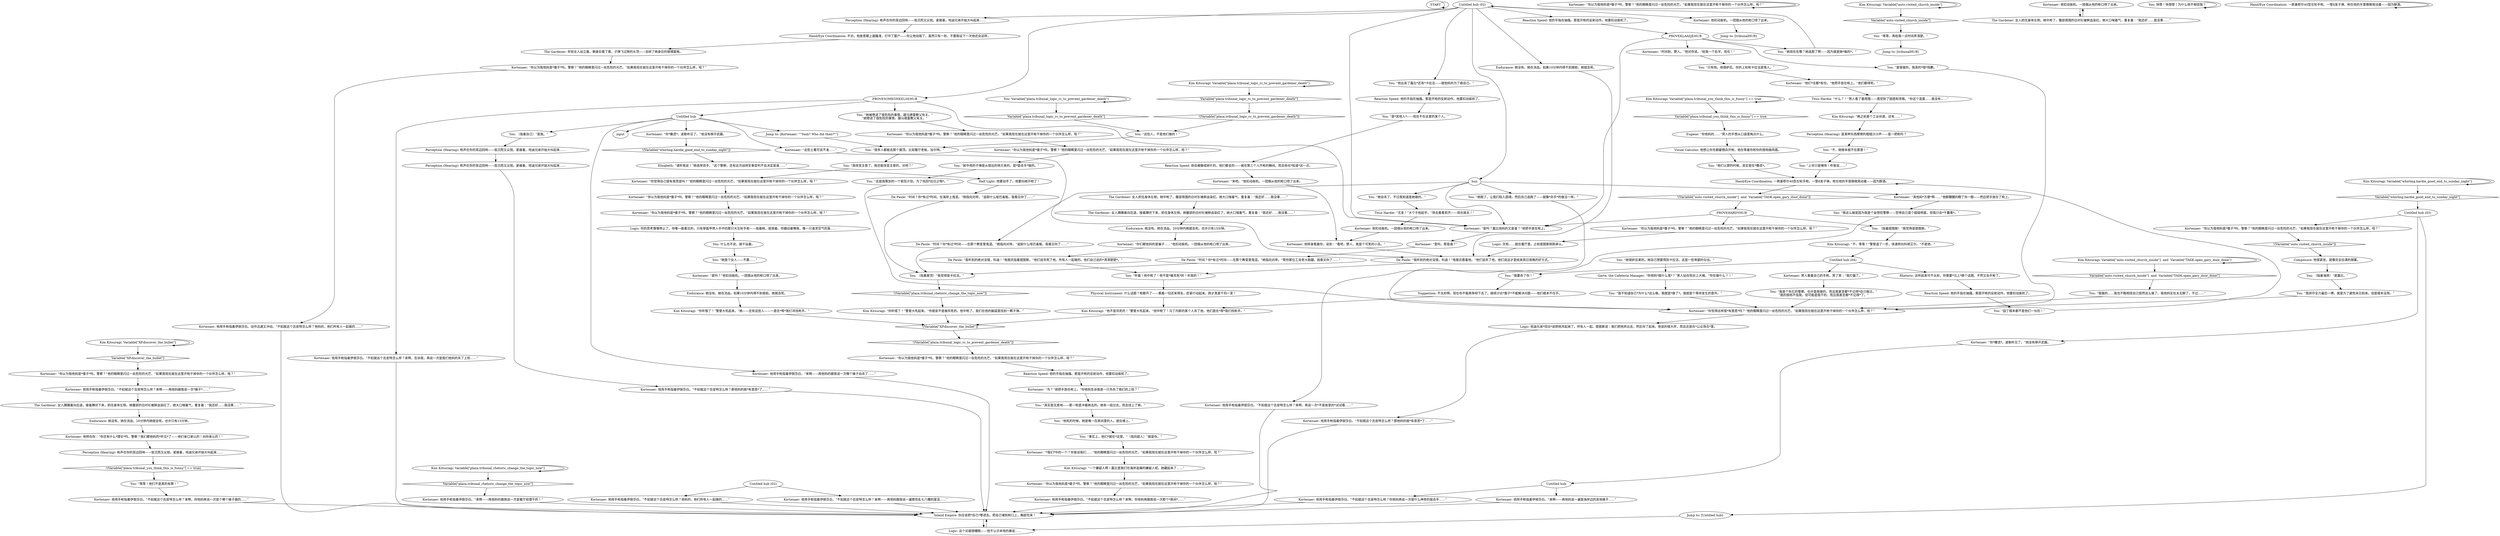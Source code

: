 # TRIBUNAL / THEY DID NOT DO THIS!
# "They didn't do it!"
# ==================================================
digraph G {
	  0 [label="START"];
	  1 [label="input"];
	  2 [label="You: （指着自己）“是我。”"];
	  3 [label="You: （指着海岸）“是露比。”"];
	  4 [label="Untitled hub (02)"];
	  5 [label="Kortenaer: “你以为我他妈是*傻子*吗，警察？”他的眼睛里闪过一丝危险的光芒。“如果我现在就在这里开枪干掉你的一个伙伴怎么样，哈？”"];
	  6 [label="Logic: 你的思考慢慢停止了。你唯一能看见的，只有穿盔甲男人手中的那只大左轮手枪——指着她，摇晃着。你蠕动着嘴唇，像一只渴求空气的鱼……"];
	  7 [label="Kortenaer: 他用手枪指着伊丽莎白。动作迅速又冲动。“不如就这个吉皮特怎么样？他妈的，他们所有人一起做的……”"];
	  8 [label="Kortenaer: 他用手枪指着伊丽莎白。“不如就这个吉皮特怎么样？他妈的，他们所有人一起做的……”"];
	  9 [label="You: “等等！他们不是真的有罪！”"];
	  10 [label="Kortenaer: 他扣动扳机。一团烟从他的枪口喷了出来。"];
	  11 [label="You: “我这么做是因为我是个妄想狂警察——觉得自己是个超级明星。但我只会*干蠢事*。”"];
	  12 [label="Reaction Speed: 他的手指在抽搐。那是开枪的反射动作。他要扣动扳机了。"];
	  13 [label="Kortenaer: 他用手枪指着伊丽莎白。“不如就这个吉皮特怎么样？来啊，你他妈再说一次是个哪个婊子做的……”"];
	  14 [label="Kortenaer: “你*撒谎*。波勒听见了。”他没有移开武器。"];
	  15 [label="You: “园丁根本都不是他们一伙的！”"];
	  16 [label="PROVEKLAASJEHUB"];
	  17 [label="Kim Kitsuragi: “一个嫌疑人啊！露比是我们在海岸追捕的嫌疑人呢。她藏起来了……”"];
	  18 [label="Kortenaer: 他用手枪指着伊丽莎白。“不如就这个吉皮特怎么样？来啊，告诉我，再说一次是我们他妈的杀了上校……”"];
	  19 [label="You: “很多人都能去那个屋顶。比如餐厅老板，加尔特。”"];
	  20 [label="Kortenaer: “是吗，那是谁？”"];
	  21 [label="Reaction Speed: 他的手指在抽搐。那是开枪的反射动作。他要扣动扳机了。"];
	  22 [label="You: “我做的……我也不敢相信自己居然这么做了。我他妈实在太无聊了，不过……”"];
	  23 [label="De Paule: “时间？你*有过*时间——在那个教堂里鬼混。”她指向对岸。“帮你那位工会老大跑腿。我看见你了……”"];
	  24 [label="Inland Empire: 你应该把*自己*卷进去。把自己堵到枪口上，胸部先来！"];
	  25 [label="Elizabeth: “请听我说！”她高举双手。“这个警察，还有这次战地军事宣判不会决定是谁……”"];
	  26 [label="De Paule: “我听到的绝对没错，科迪！”电报员指着提图斯。“他们说吊死了他。所有人一起做的。他们自己说的*清清楚楚*。”"];
	  27 [label="Perception (Hearing): 枪声在你的耳边回响——低沉而又尖锐。紧接着，哈迪兄弟开始大叫起来……"];
	  28 [label="The Gardener: 女人蹒跚着向后退，接着蹲伏下来，抓住身体左侧。她腹部的白衬衫被鲜血染红了。她大口喘着气，重复着：“我还好……我没事……”"];
	  29 [label="Logic: 这个论据很糟糕——他不认识本地的暴徒……"];
	  30 [label="Untitled hub"];
	  31 [label="You: “事实上，他们*就在*这里。”（指向敌人）“就是你。”"];
	  32 [label="Kortenaer: “你以为我他妈是*傻子*吗，警察？”他的眼睛里闪过一丝危险的光芒。“如果我现在就在这里开枪干掉你的一个伙伴怎么样，哈？”"];
	  33 [label="Kortenaer: 他用手枪指着伊丽莎白。“不如就这个吉皮特怎么样？来啊，你他妈再跟我说一次那个*房间*……”"];
	  34 [label="Kortenaer: 他用手枪指着伊丽莎白。“不如就这个吉皮特怎么样？来啊——再他妈跟我说一遍那些乱七八糟的废话……”"];
	  35 [label="You: “听着！他中枪了！他不是*被吊死*的！听我的！”"];
	  36 [label="Rhetoric: 这听起来可不太妙。你需要*马上*换个话题。不然又会开枪了。"];
	  37 [label="You: “不，她根本就不在那里！”"];
	  38 [label="Titus Hardie: “尤金！”大个子抬起手。“快去看看莉齐——现在就去！”"];
	  39 [label="Kortenaer: “你以为我他妈是*傻子*吗，警察？”他的眼睛里闪过一丝危险的光芒。“如果我现在就在这里开枪干掉你的一个伙伴怎么样，哈？”"];
	  40 [label="You: “只有他。他很妒忌。你的上校和卡拉洁是情人。”"];
	  41 [label="Jump to: [Untitled hub]"];
	  42 [label="You: “上吊只是掩饰！听我说……”"];
	  43 [label="Kortenaer: 他扣动扳机。一团烟从他的枪口喷了出来。"];
	  44 [label="Reaction Speed: 他会被撕成碎片的。他们都会的——就在第三个人开枪的瞬间。而且他也*知道*这一点。"];
	  45 [label="Kortenaer: “真他妈*方便*啊……”他醉醺醺的瞪了你一眼——然后把手放在了枪上。"];
	  46 [label="You: “她很妒忌莱利。她自己想要得到卡拉洁。这是一些卑鄙的勾当。”"];
	  47 [label="You: “这些人，不是他们做的！”"];
	  48 [label="Kim Kitsuragi: Variable[\"plaza.tribunal_logic_rc_to_prevent_gardener_death\"]"];
	  49 [label="Variable[\"plaza.tribunal_logic_rc_to_prevent_gardener_death\"]", shape=diamond];
	  50 [label="!(Variable[\"plaza.tribunal_logic_rc_to_prevent_gardener_death\"])", shape=diamond];
	  51 [label="Kim Kitsuragi: “他不是吊死的！”警督大吼起来。“他中枪了！马丁内斯的某个人杀了他。他们是在*帮*我们找枪手。”"];
	  52 [label="Jump to: [tribunalHUB]"];
	  53 [label="Kim Kitsuragi: Variable[\"auto.visited_church_inside\"]  and  Variable[\"TASK.open_gary_door_done\"]"];
	  54 [label="Variable[\"auto.visited_church_inside\"]  and  Variable[\"TASK.open_gary_door_done\"]", shape=diamond];
	  55 [label="!(Variable[\"auto.visited_church_inside\"]  and  Variable[\"TASK.open_gary_door_done\"])", shape=diamond];
	  56 [label="Kim Kitsuragi: Variable[\"XP.discover_the_bullet\"]"];
	  57 [label="Variable[\"XP.discover_the_bullet\"]", shape=diamond];
	  58 [label="!(Variable[\"XP.discover_the_bullet\"])", shape=diamond];
	  59 [label="Untitled hub (03)"];
	  60 [label="De Paule: “我听到的绝对没错，科迪！”电报员看着他。“他们说杀了他。他们说这才是结束周日夜晚的好方式。”"];
	  61 [label="Eugene: “你他妈的……”男人的手想从口袋里掏点什么。"];
	  62 [label="Kortenaer: 他扣动扳机。一团烟从他的枪口喷了出来。"];
	  63 [label="Endurance: 她没有。她在流血。如果10分钟内得不到救助，她就会死。"];
	  64 [label="Perception (Hearing): 枪声在你的耳边回响——低沉而又尖锐。紧接着，哈迪兄弟开始大叫起来……"];
	  65 [label="You: “是我做的，我真的*很*抱歉。”"];
	  66 [label="You: “其实是无意地——那一枪是冲着她去的。她有一段过去，而且找上了她。”"];
	  67 [label="Reaction Speed: 他的手指在抽搐。那是开枪的反射动作。他要扣动扳机了。"];
	  68 [label="Kim Kitsuragi: Variable[\"plaza.tribunal_rhetoric_change_the_topic_now\"]"];
	  69 [label="Variable[\"plaza.tribunal_rhetoric_change_the_topic_now\"]", shape=diamond];
	  70 [label="!(Variable[\"plaza.tribunal_rhetoric_change_the_topic_now\"])", shape=diamond];
	  71 [label="Kortenaer: “鸟？”他把手放在枪上。“你他妈告诉我是一只鸟杀了我们的上校？”"];
	  72 [label="PROVESOMEONEELSEHUB"];
	  73 [label="You: “我是个失忆的警察。也许是我做的，而且我甚至都*不记得*自己做过。”\n“我的搭档不信我，但可能是我干的，而且我甚至都*不记得*了。”"];
	  74 [label="Hand/Eye Coordination: 不对。他故意朝上面瞄准，打中了窗户——你让他动摇了。虽然只有一秒。不要假设下一次他还会这样。"];
	  75 [label="The Gardener: 女人抓住身体左侧。她中枪了。腹部周围的白衬衫被鲜血染红。她大口喘着气，重复着：“我还好……我没事……”"];
	  76 [label="Perception (Hearing): 枪声在你的耳边回响——低沉而又尖锐。紧接着，哈迪兄弟开始大叫起来……"];
	  77 [label="Kim Kitsuragi: “不，等等！”警督退了一步，快速转向科顿艾尔。“不是他。”"];
	  78 [label="Titus Hardie: “什么？！”男人看了看周围——感觉到了困惑和背叛。“你这个混蛋……我没有……”"];
	  79 [label="Reaction Speed: 他的手指在抽搐。那是开枪的反射动作。他要扣动扳机了。"];
	  80 [label="Kortenaer: “你以为我他妈是*傻子*吗，警察？”他的眼睛里闪过一丝危险的光芒。“如果我现在就在这里开枪干掉你的一个伙伴怎么样，哈？”"];
	  81 [label="Kortenaer: 男人看着自己的手枪，笑了笑：“我打偏了。”"];
	  82 [label="You: “我要杀了你！”"];
	  83 [label="You: “她是个女人——不要……”"];
	  84 [label="Kim Kitsuragi: Variable[\"plaza.tribunal_you_think_this_is_funny\"] == true"];
	  85 [label="Variable[\"plaza.tribunal_you_think_this_is_funny\"] == true", shape=diamond];
	  86 [label="!(Variable[\"plaza.tribunal_you_think_this_is_funny\"] == true)", shape=diamond];
	  87 [label="The Gardener: 女人抓住身体左侧。她中枪了。腹部周围的白衬衫被鲜血染红。她大口喘着气，重复着：“我还好……我没事……”"];
	  88 [label="Jump to: [Kortenaer: \"\"Yeah? Who did then?\"\"]"];
	  89 [label="You: “是*其他人*——现在不在这里的某个人。”"];
	  90 [label="PROVEHARDYHUB"];
	  91 [label="Kim Kitsuragi: Variable[\"auto.visited_church_inside\"]"];
	  92 [label="Variable[\"auto.visited_church_inside\"]", shape=diamond];
	  93 [label="!(Variable[\"auto.visited_church_inside\"])", shape=diamond];
	  94 [label="Kortenaer: 他用手枪指着伊丽莎白。“不如就这个吉皮特怎么样？来啊——再他妈跟我说一次*婊子*……”"];
	  95 [label="Kortenaer: 他用手枪指着伊丽莎白。“来啊——再他妈的跟我说一次是餐厅经理干的！”"];
	  96 [label="Physical Instrument: 什么话题？枪都开了——乘着一切还来得及，赶紧行动起来。刚才真是千钧一发！"];
	  97 [label="Kortenaer: “你*撒谎*。波勒听见了。”他没有移开武器。"];
	  98 [label="You: “等等，再给我一点时间弄清楚。”"];
	  99 [label="De Paule: “时间？你*有过*时间——在那个教堂里鬼混。”她指向对岸。“追踪什么哑巴毒贩。我看见你了……”"];
	  100 [label="You: “她跑了。让我们陷入困境，然后自己逃跑了——就像*杀手*的做法一样。”"];
	  101 [label="You: “她被卷进了很危险的事情，跟马德雷教父有关。”\n“她卷进了很危险的事情，跟马德雷教父有关。”"];
	  102 [label="You: “射中他的子弹是从很远的地方来的。是*狙击手*做的。”"];
	  103 [label="Kortenaer: 他用手枪指着伊丽莎白。“不如就这个吉皮特怎么样？你他妈再说一次是什么神奇的狙击手……”"];
	  104 [label="You: 快想！快想想！为什么他不相信我？"];
	  105 [label="You: Variable[\"plaza.tribunal_logic_rc_to_prevent_gardener_death\"]"];
	  106 [label="Variable[\"plaza.tribunal_logic_rc_to_prevent_gardener_death\"]", shape=diamond];
	  107 [label="!(Variable[\"plaza.tribunal_logic_rc_to_prevent_gardener_death\"])", shape=diamond];
	  108 [label="Logic: 哈迪兄弟*坦白*说把他吊起来了。所有人一起。提图斯说：我们把他弄出去，然后吊了起来。他说的很大声，而且还是在*公众场合*里。"];
	  109 [label="Kortenaer: 他用手枪指着伊丽莎白。“不如就这个吉皮特怎么样？那他妈的就*有意思*了……”"];
	  110 [label="The Gardener: 年轻女人站立着，朝身后看了看。子弹飞过她的头顶——击碎了她身后的玻璃窗格。"];
	  111 [label="Kim Kitsuragi: Variable[\"whirling.hardie_good_end_to_sunday_night\"]"];
	  112 [label="Variable[\"whirling.hardie_good_end_to_sunday_night\"]", shape=diamond];
	  113 [label="!(Variable[\"whirling.hardie_good_end_to_sunday_night\"])", shape=diamond];
	  114 [label="Hand/Eye Coordination: 一款基耶尔40型左轮手枪。一管8发子弹。枪在他的手里微微晃动着——因为醉酒。"];
	  115 [label="Kim Kitsuragi: “你听错了！”警督大吼起来。“她——还有这些人——一直在*帮*我们寻找枪手。”"];
	  116 [label="Kortenaer: “这些土著可说不准……”"];
	  117 [label="You: （指着屋顶）“我觉得是卡拉洁。”"];
	  118 [label="Kortenaer: “时间到，野人。”他对你说。“给我一个名字。现在！”"];
	  119 [label="You: “他死的时候，她是唯一在房间里的人。就在楼上。”"];
	  120 [label="Kim Kitsuragi: “她之前是个工业间谍，还有……”"];
	  121 [label="Kortenaer: “他们*全都*有份。”他把手放在枪上。“他们都得死。”"];
	  122 [label="Kortenaer: “你以为我他妈是*傻子*吗，警察？”他的眼睛里闪过一丝危险的光芒。“如果我现在就在这里开枪干掉你的一个伙伴怎么样，哈？”"];
	  123 [label="Kortenaer: 他用手枪指着伊丽莎白。“来啊——再他妈说一遍是海岸边的其他婊子……”"];
	  124 [label="You: 什么也不说，就干站着。"];
	  125 [label="Untitled hub (04)"];
	  126 [label="Composure: 他很紧张，就像完全拉满的钢簧。"];
	  127 [label="De Paule: “时间？你*有过*时间。在海岸上鬼混。”她指向对岸。“追踪什么哑巴毒贩。我看见你了……”"];
	  128 [label="Untitled hub"];
	  129 [label="Hand/Eye Coordination: 一款基耶尔40型左轮手枪。一管8发子弹。枪在他的手里微微晃动着——因为醉酒。"];
	  130 [label="Kortenaer: “你们都他妈的是骗子……”他扣动扳机。一团烟从他的枪口喷了出来。"];
	  131 [label="Kortenaer: 他转身看着你，说到：“看吧，野人，我是个可笑的小丑。”"];
	  132 [label="Perception (Hearing): 枪声在你的耳边回响——低沉而又尖锐。紧接着，哈迪兄弟开始大叫起来……"];
	  133 [label="Logic: 天啦……就在餐厅里。之前提图斯刚刚承认。"];
	  134 [label="Kortenaer: 他用手枪指着伊丽莎白。“来啊——再他妈的跟我说一次哪个婊子自杀了……”"];
	  135 [label="You: （指着提图斯）“我觉得是提图斯。”"];
	  136 [label="You: “他出卖了露比*还有*卡拉洁——就他妈的为了救自己。”"];
	  137 [label="You: “我不知道自己*为什么*这么做。我就是*做了*。我就是个等待发生的意外。”"];
	  138 [label="Kortenaer: “你以为我他妈是*傻子*吗，警察？”他的眼睛里闪过一丝危险的光芒。“如果我现在就在这里开枪干掉你的一个伙伴怎么样，哈？”"];
	  139 [label="Kim Kitsuragi: “你听错了！”警督大吼起来。“你朋友不是被吊死的。他中枪了。我们在他的脑袋里找到一颗子弹。”"];
	  140 [label="Suggestion: 不太妙啊。现在你不能再争辩下去了。继续讨论*案子*不能解决问题——他们根本不在乎。"];
	  141 [label="Kortenaer: “来吧。”他扣动扳机。一团烟从他的枪口喷了出来。"];
	  142 [label="Visual Calculus: 他想让你先朝雇佣兵开枪。他在等着你和你的搭档做肉盾。"];
	  143 [label="Perception (Hearing): 是某种东西摩擦的粗糙沙沙声——是一把枪吗？"];
	  144 [label="Kortenaer: “你以为我他妈是*傻子*吗，警察？”他的眼睛里闪过一丝危险的光芒。“如果我现在就在这里开枪干掉你的一个伙伴怎么样，哈？”"];
	  145 [label="Kortenaer: “你以为我他妈是*傻子*吗，警察？”他的眼睛里闪过一丝危险的光芒。“如果我现在就在这里开枪干掉你的一个伙伴怎么样，哈？”"];
	  146 [label="You: “他们认罪的时候，其实是在*撒谎*。”"];
	  147 [label="Jump to: [tribunalHUB]"];
	  148 [label="The Gardener: 女人蹒跚着向后退，接着蹲伏下来，抓住身体左侧。她腹部的白衬衫被鲜血染红了。她大口喘着气，重复着：“我还好……我没事……”"];
	  149 [label="Endurance: 她没有。她在流血。如果10分钟内得不到救助，她就会死。"];
	  150 [label="You: “我拼尽全力最后一搏，就是为了避免末日到来。但是根本没用。”"];
	  151 [label="Kortenaer: “是吗？露比他妈的又是谁？”他把手放在枪上。"];
	  152 [label="You: “我改变主意了。我还能改变主意的，对吧？”"];
	  153 [label="Garte, the Cafeteria Manager: “你他妈*搞什么鬼*？”男人站在阳台上大喊。“你在做什么？！”"];
	  154 [label="Kortenaer: “你以为我他妈是*傻子*吗，警察？”他的眼睛里闪过一丝危险的光芒。“如果我现在就在这里开枪干掉你的一个伙伴怎么样，哈？”"];
	  155 [label="hun"];
	  156 [label="You: “这是我策划的一个疯狂计划。为了找回*旧日之物*。”"];
	  157 [label="Kortenaer: “你以为我他妈是*傻子*吗，警察？”他的眼睛里闪过一丝危险的光芒。“如果我现在就在这里开枪干掉你的一个伙伴怎么样，哈？”"];
	  158 [label="Kortenaer: 他用手枪指着伊丽莎白。“不如就这个吉皮特怎么样？来啊，再说一次*不是故意的*试试看……”"];
	  159 [label="Kortenaer: “你以为我他妈是*傻子*吗，警察？”他的眼睛里闪过一丝危险的光芒。“如果我现在就在这里开枪干掉你的一个伙伴怎么样，哈？”"];
	  160 [label="Kortenaer: 他用手枪指着伊丽莎白。“不如就这个吉皮特怎么样？那他妈的就*有意思*了……”"];
	  161 [label="Untitled hub (02)"];
	  162 [label="You: “她现在在哪？她逃跑了啊——因为就是她*做的*。”"];
	  163 [label="You: “她自杀了。不过我知道是她做的。”"];
	  164 [label="Kortenaer: “*我们*中的一个？你是说我们……”他的眼睛里闪过一丝危险的光芒。“如果我现在就在这里开枪干掉你的一个伙伴怎么样，哈？”"];
	  165 [label="Half Light: 他要动手了，他要向她开枪了！"];
	  166 [label="Kortenaer: “你觉得这样很*有意思*吗？”他的眼睛里闪过一丝危险的光芒。“如果我现在就在这里开枪干掉你的一个伙伴怎么样，哈？”"];
	  167 [label="Kortenaer: “你觉得自己很有意思是吗？”他的眼睛里闪过一丝危险的光芒。“如果我现在就在这里开枪干掉你的一个伙伴怎么样，哈？”"];
	  168 [label="Kortenaer: “是吗？”他扣动扳机。一团烟从他的枪口喷了出来。"];
	  169 [label="Kortenaer: 他转向你：“你还有什么*理论*吗，警察？我们都他妈的*听见*了——他们亲口承认的！向你承认的！”"];
	  170 [label="Endurance: 她没有。她在流血。20分钟内她就会死。也许只有15分钟。"];
	  171 [label="Endurance: 她没有。她在流血。20分钟内她就会死。也许只有15分钟。"];
	  0 -> 0
	  2 -> 76
	  3 -> 150
	  4 -> 64
	  4 -> 72
	  4 -> 136
	  4 -> 10
	  4 -> 149
	  4 -> 21
	  4 -> 151
	  4 -> 155
	  5 -> 12
	  6 -> 124
	  7 -> 24
	  8 -> 24
	  9 -> 13
	  10 -> 147
	  11 -> 166
	  12 -> 71
	  13 -> 24
	  14 -> 128
	  15 -> 129
	  16 -> 65
	  16 -> 162
	  16 -> 118
	  16 -> 151
	  17 -> 154
	  18 -> 24
	  19 -> 152
	  20 -> 23
	  21 -> 16
	  22 -> 166
	  23 -> 117
	  24 -> 29
	  25 -> 165
	  26 -> 35
	  27 -> 109
	  28 -> 170
	  29 -> 24
	  30 -> 97
	  30 -> 2
	  30 -> 1
	  30 -> 134
	  30 -> 116
	  30 -> 88
	  31 -> 164
	  32 -> 32
	  33 -> 24
	  34 -> 24
	  35 -> 96
	  36 -> 67
	  37 -> 42
	  38 -> 43
	  39 -> 133
	  40 -> 121
	  41 -> 29
	  42 -> 129
	  43 -> 131
	  44 -> 141
	  45 -> 11
	  46 -> 153
	  47 -> 19
	  48 -> 48
	  48 -> 49
	  49 -> 107
	  50 -> 5
	  51 -> 58
	  53 -> 53
	  53 -> 54
	  54 -> 22
	  55 -> 90
	  56 -> 56
	  56 -> 57
	  57 -> 138
	  58 -> 50
	  59 -> 41
	  59 -> 145
	  59 -> 14
	  60 -> 35
	  61 -> 142
	  62 -> 75
	  63 -> 115
	  64 -> 74
	  65 -> 166
	  66 -> 119
	  67 -> 15
	  68 -> 68
	  68 -> 69
	  69 -> 95
	  70 -> 139
	  71 -> 66
	  72 -> 18
	  72 -> 101
	  72 -> 30
	  72 -> 151
	  73 -> 166
	  74 -> 110
	  75 -> 62
	  76 -> 27
	  77 -> 125
	  78 -> 120
	  79 -> 89
	  80 -> 7
	  81 -> 73
	  82 -> 140
	  83 -> 168
	  84 -> 84
	  84 -> 85
	  85 -> 61
	  86 -> 9
	  87 -> 148
	  88 -> 19
	  89 -> 44
	  90 -> 135
	  90 -> 151
	  90 -> 39
	  91 -> 91
	  91 -> 92
	  92 -> 98
	  93 -> 126
	  94 -> 28
	  95 -> 24
	  96 -> 51
	  97 -> 113
	  98 -> 52
	  99 -> 117
	  100 -> 158
	  101 -> 144
	  102 -> 156
	  103 -> 24
	  104 -> 104
	  105 -> 105
	  105 -> 106
	  106 -> 47
	  107 -> 47
	  108 -> 160
	  109 -> 24
	  110 -> 80
	  111 -> 112
	  111 -> 111
	  112 -> 59
	  113 -> 25
	  114 -> 114
	  115 -> 58
	  116 -> 60
	  117 -> 70
	  118 -> 40
	  119 -> 31
	  120 -> 143
	  121 -> 78
	  122 -> 6
	  123 -> 24
	  124 -> 83
	  125 -> 81
	  125 -> 82
	  125 -> 36
	  126 -> 3
	  127 -> 117
	  128 -> 123
	  128 -> 103
	  129 -> 55
	  130 -> 26
	  131 -> 60
	  132 -> 86
	  133 -> 60
	  134 -> 24
	  135 -> 77
	  136 -> 79
	  137 -> 166
	  138 -> 94
	  139 -> 58
	  140 -> 51
	  141 -> 131
	  142 -> 146
	  143 -> 37
	  144 -> 157
	  145 -> 93
	  146 -> 129
	  148 -> 171
	  149 -> 60
	  150 -> 166
	  151 -> 20
	  152 -> 167
	  153 -> 137
	  154 -> 33
	  155 -> 99
	  155 -> 100
	  155 -> 163
	  155 -> 45
	  155 -> 151
	  156 -> 166
	  157 -> 102
	  158 -> 24
	  159 -> 122
	  160 -> 24
	  161 -> 8
	  161 -> 34
	  162 -> 4
	  163 -> 38
	  164 -> 17
	  165 -> 127
	  166 -> 108
	  167 -> 159
	  168 -> 63
	  169 -> 132
	  170 -> 169
	  171 -> 130
}

